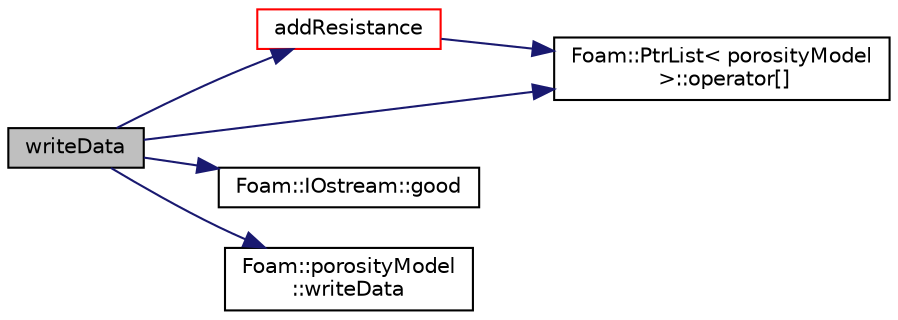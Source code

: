 digraph "writeData"
{
  bgcolor="transparent";
  edge [fontname="Helvetica",fontsize="10",labelfontname="Helvetica",labelfontsize="10"];
  node [fontname="Helvetica",fontsize="10",shape=record];
  rankdir="LR";
  Node1 [label="writeData",height=0.2,width=0.4,color="black", fillcolor="grey75", style="filled", fontcolor="black"];
  Node1 -> Node2 [color="midnightblue",fontsize="10",style="solid",fontname="Helvetica"];
  Node2 [label="addResistance",height=0.2,width=0.4,color="red",URL="$a01946.html#a01cf1659692351619346abd42c36b055",tooltip="Add resistance. "];
  Node2 -> Node3 [color="midnightblue",fontsize="10",style="solid",fontname="Helvetica"];
  Node3 [label="Foam::PtrList\< porosityModel\l \>::operator[]",height=0.2,width=0.4,color="black",URL="$a02037.html#af15a484723b2f04f96702bd3b5fe2572",tooltip="Return element const reference. "];
  Node1 -> Node4 [color="midnightblue",fontsize="10",style="solid",fontname="Helvetica"];
  Node4 [label="Foam::IOstream::good",height=0.2,width=0.4,color="black",URL="$a01187.html#ad2e41c8280b6cdf93d39e1135d2abdf7",tooltip="Return true if next operation might succeed. "];
  Node1 -> Node3 [color="midnightblue",fontsize="10",style="solid",fontname="Helvetica"];
  Node1 -> Node5 [color="midnightblue",fontsize="10",style="solid",fontname="Helvetica"];
  Node5 [label="Foam::porosityModel\l::writeData",height=0.2,width=0.4,color="black",URL="$a01945.html#a8636852e37dd7a5d68b3c25ee656f778",tooltip="Write. "];
}
